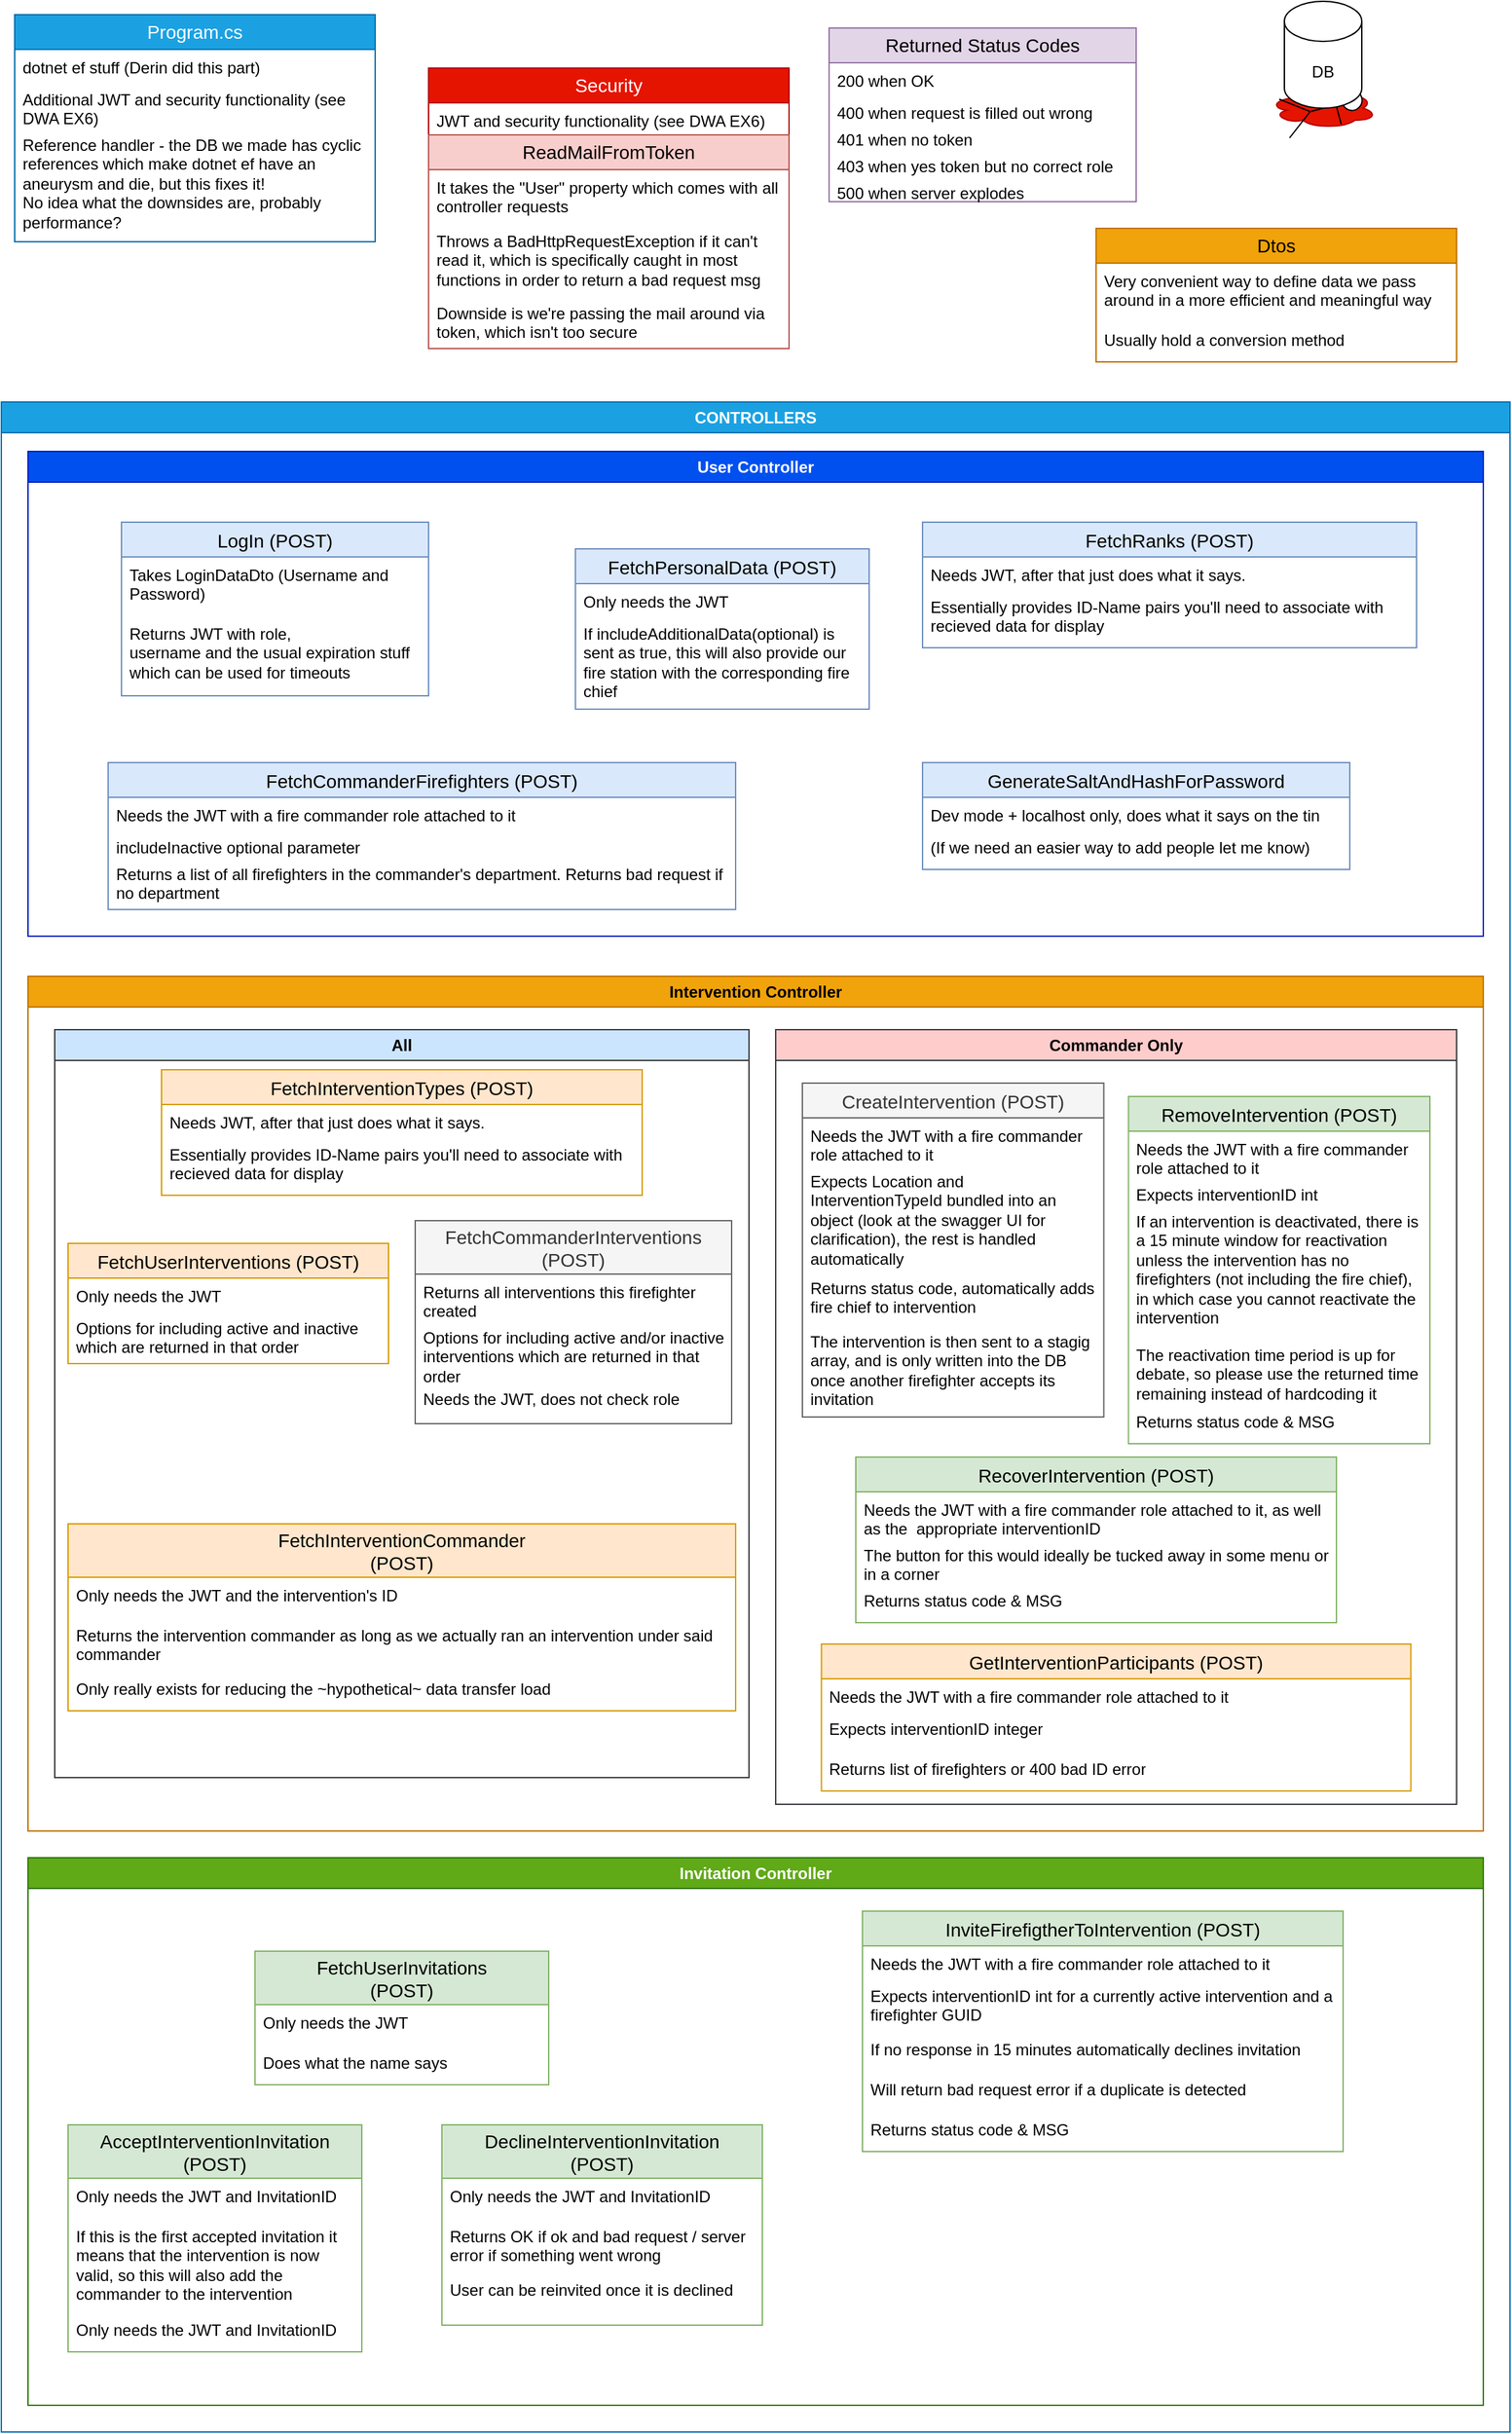 <mxfile version="20.8.16" type="device"><diagram name="Page-1" id="-M5JCUoV6t4QpaWMbMyS"><mxGraphModel dx="1418" dy="828" grid="1" gridSize="10" guides="1" tooltips="1" connect="1" arrows="1" fold="1" page="1" pageScale="1" pageWidth="1169" pageHeight="827" math="0" shadow="0"><root><mxCell id="0"/><mxCell id="1" parent="0"/><mxCell id="ZA_Wk4F1g_JO69uGTBbo-46" value="" style="ellipse;shape=cloud;whiteSpace=wrap;html=1;fillColor=#e51400;fontColor=#ffffff;strokeColor=#B20000;" parent="1" vertex="1"><mxGeometry x="970" y="85" width="80" height="30" as="geometry"/></mxCell><mxCell id="ZA_Wk4F1g_JO69uGTBbo-14" value="" style="shape=umlActor;verticalLabelPosition=bottom;verticalAlign=top;html=1;outlineConnect=0;rotation=75;" parent="1" vertex="1"><mxGeometry x="995" y="70" width="30" height="60" as="geometry"/></mxCell><mxCell id="ZA_Wk4F1g_JO69uGTBbo-1" value="DB" style="shape=cylinder3;whiteSpace=wrap;html=1;boundedLbl=1;backgroundOutline=1;size=15;" parent="1" vertex="1"><mxGeometry x="981" y="20" width="58" height="80" as="geometry"/></mxCell><mxCell id="ZA_Wk4F1g_JO69uGTBbo-15" value="Program.cs" style="swimlane;fontStyle=0;childLayout=stackLayout;horizontal=1;startSize=26;horizontalStack=0;resizeParent=1;resizeParentMax=0;resizeLast=0;collapsible=1;marginBottom=0;align=center;fontSize=14;whiteSpace=wrap;fillColor=#1ba1e2;strokeColor=#006EAF;fontColor=#ffffff;" parent="1" vertex="1"><mxGeometry x="30" y="30" width="270" height="170" as="geometry"/></mxCell><mxCell id="ZA_Wk4F1g_JO69uGTBbo-16" value="dotnet ef stuff (Derin did this part)" style="text;strokeColor=none;fillColor=none;spacingLeft=4;spacingRight=4;overflow=hidden;rotatable=0;points=[[0,0.5],[1,0.5]];portConstraint=eastwest;fontSize=12;" parent="ZA_Wk4F1g_JO69uGTBbo-15" vertex="1"><mxGeometry y="26" width="270" height="24" as="geometry"/></mxCell><mxCell id="ZA_Wk4F1g_JO69uGTBbo-17" value="Additional JWT and security functionality (see DWA EX6)" style="text;strokeColor=none;fillColor=none;spacingLeft=4;spacingRight=4;overflow=hidden;rotatable=0;points=[[0,0.5],[1,0.5]];portConstraint=eastwest;fontSize=12;whiteSpace=wrap;" parent="ZA_Wk4F1g_JO69uGTBbo-15" vertex="1"><mxGeometry y="50" width="270" height="34" as="geometry"/></mxCell><mxCell id="ZA_Wk4F1g_JO69uGTBbo-18" value="Reference handler - the DB we made has cyclic references which make dotnet ef have an aneurysm and die, but this fixes it!&#10;No idea what the downsides are, probably performance?" style="text;strokeColor=none;fillColor=none;spacingLeft=4;spacingRight=4;overflow=hidden;rotatable=0;points=[[0,0.5],[1,0.5]];portConstraint=eastwest;fontSize=12;whiteSpace=wrap;" parent="ZA_Wk4F1g_JO69uGTBbo-15" vertex="1"><mxGeometry y="84" width="270" height="86" as="geometry"/></mxCell><mxCell id="ZA_Wk4F1g_JO69uGTBbo-34" value="Security" style="swimlane;fontStyle=0;childLayout=stackLayout;horizontal=1;startSize=26;horizontalStack=0;resizeParent=1;resizeParentMax=0;resizeLast=0;collapsible=1;marginBottom=0;align=center;fontSize=14;whiteSpace=wrap;fillColor=#e51400;fontColor=#ffffff;strokeColor=#B20000;" parent="1" vertex="1"><mxGeometry x="340" y="70" width="270" height="210" as="geometry"/></mxCell><mxCell id="ZA_Wk4F1g_JO69uGTBbo-36" value="JWT and security functionality (see DWA EX6)" style="text;strokeColor=none;fillColor=none;spacingLeft=4;spacingRight=4;overflow=hidden;rotatable=0;points=[[0,0.5],[1,0.5]];portConstraint=eastwest;fontSize=12;whiteSpace=wrap;" parent="ZA_Wk4F1g_JO69uGTBbo-34" vertex="1"><mxGeometry y="26" width="270" height="24" as="geometry"/></mxCell><mxCell id="9k-eRBXJ3-iOaLLvR6IK-3" value="ReadMailFromToken" style="swimlane;fontStyle=0;childLayout=stackLayout;horizontal=1;startSize=26;horizontalStack=0;resizeParent=1;resizeParentMax=0;resizeLast=0;collapsible=1;marginBottom=0;align=center;fontSize=14;whiteSpace=wrap;fillColor=#f8cecc;strokeColor=#b85450;" parent="ZA_Wk4F1g_JO69uGTBbo-34" vertex="1"><mxGeometry y="50" width="270" height="160" as="geometry"><mxRectangle y="50" width="270" height="30" as="alternateBounds"/></mxGeometry></mxCell><mxCell id="ZA_Wk4F1g_JO69uGTBbo-39" value="It takes the &quot;User&quot; property which comes with all controller requests" style="text;strokeColor=none;fillColor=none;spacingLeft=4;spacingRight=4;overflow=hidden;rotatable=0;points=[[0,0.5],[1,0.5]];portConstraint=eastwest;fontSize=12;whiteSpace=wrap;" parent="9k-eRBXJ3-iOaLLvR6IK-3" vertex="1"><mxGeometry y="26" width="270" height="40" as="geometry"/></mxCell><mxCell id="ZA_Wk4F1g_JO69uGTBbo-38" value="Throws a BadHttpRequestException if it can't read it, which is specifically caught in most functions in order to return a bad request msg" style="text;strokeColor=none;fillColor=none;spacingLeft=4;spacingRight=4;overflow=hidden;rotatable=0;points=[[0,0.5],[1,0.5]];portConstraint=eastwest;fontSize=12;whiteSpace=wrap;" parent="9k-eRBXJ3-iOaLLvR6IK-3" vertex="1"><mxGeometry y="66" width="270" height="54" as="geometry"/></mxCell><mxCell id="9k-eRBXJ3-iOaLLvR6IK-20" value="Downside is we're passing the mail around via token, which isn't too secure" style="text;strokeColor=none;fillColor=none;spacingLeft=4;spacingRight=4;overflow=hidden;rotatable=0;points=[[0,0.5],[1,0.5]];portConstraint=eastwest;fontSize=12;whiteSpace=wrap;" parent="9k-eRBXJ3-iOaLLvR6IK-3" vertex="1"><mxGeometry y="120" width="270" height="40" as="geometry"/></mxCell><mxCell id="ZA_Wk4F1g_JO69uGTBbo-40" value="Dtos" style="swimlane;fontStyle=0;childLayout=stackLayout;horizontal=1;startSize=26;horizontalStack=0;resizeParent=1;resizeParentMax=0;resizeLast=0;collapsible=1;marginBottom=0;align=center;fontSize=14;whiteSpace=wrap;fillColor=#f0a30a;fontColor=#000000;strokeColor=#BD7000;" parent="1" vertex="1"><mxGeometry x="840" y="190" width="270" height="100" as="geometry"/></mxCell><mxCell id="ZA_Wk4F1g_JO69uGTBbo-41" value="Very convenient way to define data we pass around in a more efficient and meaningful way" style="text;strokeColor=none;fillColor=none;spacingLeft=4;spacingRight=4;overflow=hidden;rotatable=0;points=[[0,0.5],[1,0.5]];portConstraint=eastwest;fontSize=12;whiteSpace=wrap;" parent="ZA_Wk4F1g_JO69uGTBbo-40" vertex="1"><mxGeometry y="26" width="270" height="44" as="geometry"/></mxCell><mxCell id="ZA_Wk4F1g_JO69uGTBbo-45" value="Usually hold a conversion method" style="text;strokeColor=none;fillColor=none;spacingLeft=4;spacingRight=4;overflow=hidden;rotatable=0;points=[[0,0.5],[1,0.5]];portConstraint=eastwest;fontSize=12;whiteSpace=wrap;" parent="ZA_Wk4F1g_JO69uGTBbo-40" vertex="1"><mxGeometry y="70" width="270" height="30" as="geometry"/></mxCell><mxCell id="ZA_Wk4F1g_JO69uGTBbo-47" value="CONTROLLERS" style="swimlane;whiteSpace=wrap;html=1;fillColor=#1ba1e2;strokeColor=#006EAF;fontColor=#ffffff;" parent="1" vertex="1"><mxGeometry x="20" y="320" width="1130" height="1520" as="geometry"><mxRectangle x="20" y="280" width="130" height="30" as="alternateBounds"/></mxGeometry></mxCell><mxCell id="ZA_Wk4F1g_JO69uGTBbo-2" value="Intervention Controller" style="swimlane;whiteSpace=wrap;html=1;fillColor=#f0a30a;strokeColor=#BD7000;fontColor=#000000;" parent="ZA_Wk4F1g_JO69uGTBbo-47" vertex="1"><mxGeometry x="20" y="430" width="1090" height="640" as="geometry"/></mxCell><mxCell id="JrafcTy_BnnWQILE3Dvr-7" value="All" style="swimlane;whiteSpace=wrap;html=1;fillColor=#cce5ff;strokeColor=#36393d;" parent="ZA_Wk4F1g_JO69uGTBbo-2" vertex="1"><mxGeometry x="20" y="40" width="520" height="560" as="geometry"/></mxCell><mxCell id="9k-eRBXJ3-iOaLLvR6IK-11" value="FetchInterventionTypes (POST)" style="swimlane;fontStyle=0;childLayout=stackLayout;horizontal=1;startSize=26;horizontalStack=0;resizeParent=1;resizeParentMax=0;resizeLast=0;collapsible=1;marginBottom=0;align=center;fontSize=14;fillColor=#ffe6cc;strokeColor=#d79b00;" parent="JrafcTy_BnnWQILE3Dvr-7" vertex="1"><mxGeometry x="80" y="30" width="360" height="94" as="geometry"><mxRectangle x="270" y="213" width="240" height="30" as="alternateBounds"/></mxGeometry></mxCell><mxCell id="9k-eRBXJ3-iOaLLvR6IK-19" value="Needs JWT, after that just does what it says." style="text;strokeColor=none;fillColor=none;spacingLeft=4;spacingRight=4;overflow=hidden;rotatable=0;points=[[0,0.5],[1,0.5]];portConstraint=eastwest;fontSize=12;whiteSpace=wrap;" parent="9k-eRBXJ3-iOaLLvR6IK-11" vertex="1"><mxGeometry y="26" width="360" height="24" as="geometry"/></mxCell><mxCell id="9k-eRBXJ3-iOaLLvR6IK-39" value="Essentially provides ID-Name pairs you'll need to associate with recieved data for display" style="text;strokeColor=none;fillColor=none;spacingLeft=4;spacingRight=4;overflow=hidden;rotatable=0;points=[[0,0.5],[1,0.5]];portConstraint=eastwest;fontSize=12;whiteSpace=wrap;" parent="9k-eRBXJ3-iOaLLvR6IK-11" vertex="1"><mxGeometry y="50" width="360" height="44" as="geometry"/></mxCell><mxCell id="ZA_Wk4F1g_JO69uGTBbo-24" value="FetchUserInterventions (POST)" style="swimlane;fontStyle=0;childLayout=stackLayout;horizontal=1;startSize=26;horizontalStack=0;resizeParent=1;resizeParentMax=0;resizeLast=0;collapsible=1;marginBottom=0;align=center;fontSize=14;fillColor=#ffe6cc;strokeColor=#d79b00;" parent="JrafcTy_BnnWQILE3Dvr-7" vertex="1"><mxGeometry x="10" y="160" width="240" height="90" as="geometry"><mxRectangle x="10" y="46" width="240" height="30" as="alternateBounds"/></mxGeometry></mxCell><mxCell id="ZA_Wk4F1g_JO69uGTBbo-25" value="Only needs the JWT" style="text;strokeColor=none;fillColor=none;spacingLeft=4;spacingRight=4;overflow=hidden;rotatable=0;points=[[0,0.5],[1,0.5]];portConstraint=eastwest;fontSize=12;whiteSpace=wrap;" parent="ZA_Wk4F1g_JO69uGTBbo-24" vertex="1"><mxGeometry y="26" width="240" height="24" as="geometry"/></mxCell><mxCell id="ZA_Wk4F1g_JO69uGTBbo-26" value="Options for including active and inactive which are returned in that order" style="text;strokeColor=none;fillColor=none;spacingLeft=4;spacingRight=4;overflow=hidden;rotatable=0;points=[[0,0.5],[1,0.5]];portConstraint=eastwest;fontSize=12;whiteSpace=wrap;" parent="ZA_Wk4F1g_JO69uGTBbo-24" vertex="1"><mxGeometry y="50" width="240" height="40" as="geometry"/></mxCell><mxCell id="9k-eRBXJ3-iOaLLvR6IK-22" value="FetchCommanderInterventions&#10;(POST)" style="swimlane;fontStyle=0;childLayout=stackLayout;horizontal=1;startSize=40;horizontalStack=0;resizeParent=1;resizeParentMax=0;resizeLast=0;collapsible=1;marginBottom=0;align=center;fontSize=14;fillColor=#f5f5f5;strokeColor=#666666;fontColor=#333333;" parent="JrafcTy_BnnWQILE3Dvr-7" vertex="1"><mxGeometry x="270" y="143" width="237" height="152" as="geometry"><mxRectangle x="10" y="46" width="240" height="30" as="alternateBounds"/></mxGeometry></mxCell><mxCell id="9k-eRBXJ3-iOaLLvR6IK-24" value="Returns all interventions this firefighter created" style="text;strokeColor=none;fillColor=none;spacingLeft=4;spacingRight=4;overflow=hidden;rotatable=0;points=[[0,0.5],[1,0.5]];portConstraint=eastwest;fontSize=12;whiteSpace=wrap;" parent="9k-eRBXJ3-iOaLLvR6IK-22" vertex="1"><mxGeometry y="40" width="237" height="34" as="geometry"/></mxCell><mxCell id="JrafcTy_BnnWQILE3Dvr-15" value="Options for including active and/or inactive interventions which are returned in that order" style="text;strokeColor=none;fillColor=none;spacingLeft=4;spacingRight=4;overflow=hidden;rotatable=0;points=[[0,0.5],[1,0.5]];portConstraint=eastwest;fontSize=12;whiteSpace=wrap;" parent="9k-eRBXJ3-iOaLLvR6IK-22" vertex="1"><mxGeometry y="74" width="237" height="46" as="geometry"/></mxCell><mxCell id="9k-eRBXJ3-iOaLLvR6IK-23" value="Needs the JWT, does not check role" style="text;strokeColor=none;fillColor=none;spacingLeft=4;spacingRight=4;overflow=hidden;rotatable=0;points=[[0,0.5],[1,0.5]];portConstraint=eastwest;fontSize=12;whiteSpace=wrap;" parent="9k-eRBXJ3-iOaLLvR6IK-22" vertex="1"><mxGeometry y="120" width="237" height="32" as="geometry"/></mxCell><mxCell id="ZA_Wk4F1g_JO69uGTBbo-29" value="FetchInterventionCommander&#10;(POST)" style="swimlane;fontStyle=0;childLayout=stackLayout;horizontal=1;startSize=40;horizontalStack=0;resizeParent=1;resizeParentMax=0;resizeLast=0;collapsible=1;marginBottom=0;align=center;fontSize=14;fillColor=#ffe6cc;strokeColor=#d79b00;" parent="JrafcTy_BnnWQILE3Dvr-7" vertex="1"><mxGeometry x="10" y="370" width="500" height="140" as="geometry"><mxRectangle x="260" y="36" width="260" height="50" as="alternateBounds"/></mxGeometry></mxCell><mxCell id="ZA_Wk4F1g_JO69uGTBbo-30" value="Only needs the JWT and the intervention's ID" style="text;strokeColor=none;fillColor=none;spacingLeft=4;spacingRight=4;overflow=hidden;rotatable=0;points=[[0,0.5],[1,0.5]];portConstraint=eastwest;fontSize=12;whiteSpace=wrap;" parent="ZA_Wk4F1g_JO69uGTBbo-29" vertex="1"><mxGeometry y="40" width="500" height="30" as="geometry"/></mxCell><mxCell id="ZA_Wk4F1g_JO69uGTBbo-32" value="Returns the intervention commander as long as we actually ran an intervention under said commander" style="text;strokeColor=none;fillColor=none;spacingLeft=4;spacingRight=4;overflow=hidden;rotatable=0;points=[[0,0.5],[1,0.5]];portConstraint=eastwest;fontSize=12;whiteSpace=wrap;" parent="ZA_Wk4F1g_JO69uGTBbo-29" vertex="1"><mxGeometry y="70" width="500" height="40" as="geometry"/></mxCell><mxCell id="ZA_Wk4F1g_JO69uGTBbo-33" value="Only really exists for reducing the ~hypothetical~ data transfer load" style="text;strokeColor=none;fillColor=none;spacingLeft=4;spacingRight=4;overflow=hidden;rotatable=0;points=[[0,0.5],[1,0.5]];portConstraint=eastwest;fontSize=12;whiteSpace=wrap;" parent="ZA_Wk4F1g_JO69uGTBbo-29" vertex="1"><mxGeometry y="110" width="500" height="30" as="geometry"/></mxCell><mxCell id="JrafcTy_BnnWQILE3Dvr-8" value="Commander Only" style="swimlane;whiteSpace=wrap;html=1;fillColor=#ffcccc;strokeColor=#36393d;" parent="ZA_Wk4F1g_JO69uGTBbo-2" vertex="1"><mxGeometry x="560" y="40" width="510" height="580" as="geometry"/></mxCell><mxCell id="9k-eRBXJ3-iOaLLvR6IK-46" value="RemoveIntervention (POST)" style="swimlane;fontStyle=0;childLayout=stackLayout;horizontal=1;startSize=26;horizontalStack=0;resizeParent=1;resizeParentMax=0;resizeLast=0;collapsible=1;marginBottom=0;align=center;fontSize=14;fillColor=#d5e8d4;strokeColor=#82b366;" parent="JrafcTy_BnnWQILE3Dvr-8" vertex="1"><mxGeometry x="264.25" y="50" width="225.75" height="260" as="geometry"/></mxCell><mxCell id="9k-eRBXJ3-iOaLLvR6IK-47" value="Needs the JWT with a fire commander role attached to it" style="text;strokeColor=none;fillColor=none;spacingLeft=4;spacingRight=4;overflow=hidden;rotatable=0;points=[[0,0.5],[1,0.5]];portConstraint=eastwest;fontSize=12;whiteSpace=wrap;" parent="9k-eRBXJ3-iOaLLvR6IK-46" vertex="1"><mxGeometry y="26" width="225.75" height="34" as="geometry"/></mxCell><mxCell id="9k-eRBXJ3-iOaLLvR6IK-48" value="Expects interventionID int" style="text;strokeColor=none;fillColor=none;spacingLeft=4;spacingRight=4;overflow=hidden;rotatable=0;points=[[0,0.5],[1,0.5]];portConstraint=eastwest;fontSize=12;whiteSpace=wrap;" parent="9k-eRBXJ3-iOaLLvR6IK-46" vertex="1"><mxGeometry y="60" width="225.75" height="20" as="geometry"/></mxCell><mxCell id="c9Pe3JNuc1rxIcQ_pIss-8" value="If an intervention is deactivated, there is a 15 minute window for reactivation unless the intervention has no firefighters (not including the fire chief), in which case you cannot reactivate the intervention" style="text;strokeColor=none;fillColor=none;spacingLeft=4;spacingRight=4;overflow=hidden;rotatable=0;points=[[0,0.5],[1,0.5]];portConstraint=eastwest;fontSize=12;whiteSpace=wrap;" parent="9k-eRBXJ3-iOaLLvR6IK-46" vertex="1"><mxGeometry y="80" width="225.75" height="100" as="geometry"/></mxCell><mxCell id="JrafcTy_BnnWQILE3Dvr-16" value="The reactivation time period is up for debate, so please use the returned time remaining instead of hardcoding it" style="text;strokeColor=none;fillColor=none;spacingLeft=4;spacingRight=4;overflow=hidden;rotatable=0;points=[[0,0.5],[1,0.5]];portConstraint=eastwest;fontSize=12;whiteSpace=wrap;" parent="9k-eRBXJ3-iOaLLvR6IK-46" vertex="1"><mxGeometry y="180" width="225.75" height="50" as="geometry"/></mxCell><mxCell id="9k-eRBXJ3-iOaLLvR6IK-49" value="Returns status code &amp; MSG" style="text;strokeColor=none;fillColor=none;spacingLeft=4;spacingRight=4;overflow=hidden;rotatable=0;points=[[0,0.5],[1,0.5]];portConstraint=eastwest;fontSize=12;whiteSpace=wrap;" parent="9k-eRBXJ3-iOaLLvR6IK-46" vertex="1"><mxGeometry y="230" width="225.75" height="30" as="geometry"/></mxCell><mxCell id="9k-eRBXJ3-iOaLLvR6IK-7" value="CreateIntervention (POST)" style="swimlane;fontStyle=0;childLayout=stackLayout;horizontal=1;startSize=26;horizontalStack=0;resizeParent=1;resizeParentMax=0;resizeLast=0;collapsible=1;marginBottom=0;align=center;fontSize=14;fillColor=#f5f5f5;strokeColor=#666666;fontColor=#333333;" parent="JrafcTy_BnnWQILE3Dvr-8" vertex="1"><mxGeometry x="20" y="40" width="225.75" height="250" as="geometry"/></mxCell><mxCell id="9k-eRBXJ3-iOaLLvR6IK-8" value="Needs the JWT with a fire commander role attached to it" style="text;strokeColor=none;fillColor=none;spacingLeft=4;spacingRight=4;overflow=hidden;rotatable=0;points=[[0,0.5],[1,0.5]];portConstraint=eastwest;fontSize=12;whiteSpace=wrap;" parent="9k-eRBXJ3-iOaLLvR6IK-7" vertex="1"><mxGeometry y="26" width="225.75" height="34" as="geometry"/></mxCell><mxCell id="9k-eRBXJ3-iOaLLvR6IK-9" value="Expects Location and InterventionTypeId bundled into an object (look at the swagger UI for clarification), the rest is handled automatically" style="text;strokeColor=none;fillColor=none;spacingLeft=4;spacingRight=4;overflow=hidden;rotatable=0;points=[[0,0.5],[1,0.5]];portConstraint=eastwest;fontSize=12;whiteSpace=wrap;" parent="9k-eRBXJ3-iOaLLvR6IK-7" vertex="1"><mxGeometry y="60" width="225.75" height="80" as="geometry"/></mxCell><mxCell id="9k-eRBXJ3-iOaLLvR6IK-26" value="Returns status code, automatically adds fire chief to intervention" style="text;strokeColor=none;fillColor=none;spacingLeft=4;spacingRight=4;overflow=hidden;rotatable=0;points=[[0,0.5],[1,0.5]];portConstraint=eastwest;fontSize=12;whiteSpace=wrap;" parent="9k-eRBXJ3-iOaLLvR6IK-7" vertex="1"><mxGeometry y="140" width="225.75" height="40" as="geometry"/></mxCell><mxCell id="JrafcTy_BnnWQILE3Dvr-14" value="The intervention is then sent to a stagig array, and is only written into the DB once another firefighter accepts its invitation" style="text;strokeColor=none;fillColor=none;spacingLeft=4;spacingRight=4;overflow=hidden;rotatable=0;points=[[0,0.5],[1,0.5]];portConstraint=eastwest;fontSize=12;whiteSpace=wrap;" parent="9k-eRBXJ3-iOaLLvR6IK-7" vertex="1"><mxGeometry y="180" width="225.75" height="70" as="geometry"/></mxCell><mxCell id="VpXU_jCPeeglO9P4RSFn-1" value="GetInterventionParticipants (POST)" style="swimlane;fontStyle=0;childLayout=stackLayout;horizontal=1;startSize=26;horizontalStack=0;resizeParent=1;resizeParentMax=0;resizeLast=0;collapsible=1;marginBottom=0;align=center;fontSize=14;fillColor=#ffe6cc;strokeColor=#d79b00;" parent="JrafcTy_BnnWQILE3Dvr-8" vertex="1"><mxGeometry x="34.25" y="460" width="441.5" height="110" as="geometry"/></mxCell><mxCell id="VpXU_jCPeeglO9P4RSFn-2" value="Needs the JWT with a fire commander role attached to it" style="text;strokeColor=none;fillColor=none;spacingLeft=4;spacingRight=4;overflow=hidden;rotatable=0;points=[[0,0.5],[1,0.5]];portConstraint=eastwest;fontSize=12;whiteSpace=wrap;" parent="VpXU_jCPeeglO9P4RSFn-1" vertex="1"><mxGeometry y="26" width="441.5" height="24" as="geometry"/></mxCell><mxCell id="VpXU_jCPeeglO9P4RSFn-3" value="Expects interventionID integer" style="text;strokeColor=none;fillColor=none;spacingLeft=4;spacingRight=4;overflow=hidden;rotatable=0;points=[[0,0.5],[1,0.5]];portConstraint=eastwest;fontSize=12;whiteSpace=wrap;" parent="VpXU_jCPeeglO9P4RSFn-1" vertex="1"><mxGeometry y="50" width="441.5" height="30" as="geometry"/></mxCell><mxCell id="VpXU_jCPeeglO9P4RSFn-4" value="Returns list of firefighters or 400 bad ID error" style="text;strokeColor=none;fillColor=none;spacingLeft=4;spacingRight=4;overflow=hidden;rotatable=0;points=[[0,0.5],[1,0.5]];portConstraint=eastwest;fontSize=12;whiteSpace=wrap;" parent="VpXU_jCPeeglO9P4RSFn-1" vertex="1"><mxGeometry y="80" width="441.5" height="30" as="geometry"/></mxCell><mxCell id="57EXm1KyYKY2CuPnzqrw-1" value="RecoverIntervention (POST)" style="swimlane;fontStyle=0;childLayout=stackLayout;horizontal=1;startSize=26;horizontalStack=0;resizeParent=1;resizeParentMax=0;resizeLast=0;collapsible=1;marginBottom=0;align=center;fontSize=14;fillColor=#d5e8d4;strokeColor=#82b366;" parent="JrafcTy_BnnWQILE3Dvr-8" vertex="1"><mxGeometry x="60" y="320" width="360" height="124" as="geometry"/></mxCell><mxCell id="57EXm1KyYKY2CuPnzqrw-2" value="Needs the JWT with a fire commander role attached to it, as well as the  appropriate interventionID" style="text;strokeColor=none;fillColor=none;spacingLeft=4;spacingRight=4;overflow=hidden;rotatable=0;points=[[0,0.5],[1,0.5]];portConstraint=eastwest;fontSize=12;whiteSpace=wrap;" parent="57EXm1KyYKY2CuPnzqrw-1" vertex="1"><mxGeometry y="26" width="360" height="34" as="geometry"/></mxCell><mxCell id="ym7WGi3YbwKUyxd90jPi-1" value="The button for this would ideally be tucked away in some menu or in a corner" style="text;strokeColor=none;fillColor=none;spacingLeft=4;spacingRight=4;overflow=hidden;rotatable=0;points=[[0,0.5],[1,0.5]];portConstraint=eastwest;fontSize=12;whiteSpace=wrap;" vertex="1" parent="57EXm1KyYKY2CuPnzqrw-1"><mxGeometry y="60" width="360" height="34" as="geometry"/></mxCell><mxCell id="57EXm1KyYKY2CuPnzqrw-6" value="Returns status code &amp; MSG" style="text;strokeColor=none;fillColor=none;spacingLeft=4;spacingRight=4;overflow=hidden;rotatable=0;points=[[0,0.5],[1,0.5]];portConstraint=eastwest;fontSize=12;whiteSpace=wrap;" parent="57EXm1KyYKY2CuPnzqrw-1" vertex="1"><mxGeometry y="94" width="360" height="30" as="geometry"/></mxCell><mxCell id="ZA_Wk4F1g_JO69uGTBbo-3" value="User Controller" style="swimlane;whiteSpace=wrap;html=1;fillColor=#0050ef;strokeColor=#001DBC;fontColor=#ffffff;" parent="ZA_Wk4F1g_JO69uGTBbo-47" vertex="1"><mxGeometry x="20" y="37" width="1090" height="363" as="geometry"/></mxCell><mxCell id="ZA_Wk4F1g_JO69uGTBbo-6" value="LogIn (POST)" style="swimlane;fontStyle=0;childLayout=stackLayout;horizontal=1;startSize=26;horizontalStack=0;resizeParent=1;resizeParentMax=0;resizeLast=0;collapsible=1;marginBottom=0;align=center;fontSize=14;fillColor=#dae8fc;strokeColor=#6c8ebf;" parent="ZA_Wk4F1g_JO69uGTBbo-3" vertex="1"><mxGeometry x="70" y="53" width="230" height="130" as="geometry"/></mxCell><mxCell id="ZA_Wk4F1g_JO69uGTBbo-7" value="Takes LoginDataDto (Username and Password)" style="text;strokeColor=none;fillColor=none;spacingLeft=4;spacingRight=4;overflow=hidden;rotatable=0;points=[[0,0.5],[1,0.5]];portConstraint=eastwest;fontSize=12;whiteSpace=wrap;" parent="ZA_Wk4F1g_JO69uGTBbo-6" vertex="1"><mxGeometry y="26" width="230" height="44" as="geometry"/></mxCell><mxCell id="ZA_Wk4F1g_JO69uGTBbo-10" value="Returns JWT with role,&#10;username and the usual expiration stuff which can be used for timeouts" style="text;strokeColor=none;fillColor=none;spacingLeft=4;spacingRight=4;overflow=hidden;rotatable=0;points=[[0,0.5],[1,0.5]];portConstraint=eastwest;fontSize=12;whiteSpace=wrap;" parent="ZA_Wk4F1g_JO69uGTBbo-6" vertex="1"><mxGeometry y="70" width="230" height="60" as="geometry"/></mxCell><mxCell id="ZA_Wk4F1g_JO69uGTBbo-11" value="FetchPersonalData (POST)" style="swimlane;fontStyle=0;childLayout=stackLayout;horizontal=1;startSize=26;horizontalStack=0;resizeParent=1;resizeParentMax=0;resizeLast=0;collapsible=1;marginBottom=0;align=center;fontSize=14;fillColor=#dae8fc;strokeColor=#6c8ebf;" parent="ZA_Wk4F1g_JO69uGTBbo-3" vertex="1"><mxGeometry x="410" y="73" width="220" height="120" as="geometry"/></mxCell><mxCell id="ZA_Wk4F1g_JO69uGTBbo-12" value="Only needs the JWT" style="text;strokeColor=none;fillColor=none;spacingLeft=4;spacingRight=4;overflow=hidden;rotatable=0;points=[[0,0.5],[1,0.5]];portConstraint=eastwest;fontSize=12;whiteSpace=wrap;" parent="ZA_Wk4F1g_JO69uGTBbo-11" vertex="1"><mxGeometry y="26" width="220" height="24" as="geometry"/></mxCell><mxCell id="ZA_Wk4F1g_JO69uGTBbo-22" value="If includeAdditionalData(optional) is sent as true, this will also provide our fire station with the corresponding fire chief" style="text;strokeColor=none;fillColor=none;spacingLeft=4;spacingRight=4;overflow=hidden;rotatable=0;points=[[0,0.5],[1,0.5]];portConstraint=eastwest;fontSize=12;whiteSpace=wrap;" parent="ZA_Wk4F1g_JO69uGTBbo-11" vertex="1"><mxGeometry y="50" width="220" height="70" as="geometry"/></mxCell><mxCell id="ZA_Wk4F1g_JO69uGTBbo-19" value="GenerateSaltAndHashForPassword" style="swimlane;fontStyle=0;childLayout=stackLayout;horizontal=1;startSize=26;horizontalStack=0;resizeParent=1;resizeParentMax=0;resizeLast=0;collapsible=1;marginBottom=0;align=center;fontSize=14;fillColor=#dae8fc;strokeColor=#6c8ebf;" parent="ZA_Wk4F1g_JO69uGTBbo-3" vertex="1"><mxGeometry x="670" y="233" width="320" height="80" as="geometry"/></mxCell><mxCell id="ZA_Wk4F1g_JO69uGTBbo-20" value="Dev mode + localhost only, does what it says on the tin" style="text;strokeColor=none;fillColor=none;spacingLeft=4;spacingRight=4;overflow=hidden;rotatable=0;points=[[0,0.5],[1,0.5]];portConstraint=eastwest;fontSize=12;whiteSpace=wrap;" parent="ZA_Wk4F1g_JO69uGTBbo-19" vertex="1"><mxGeometry y="26" width="320" height="24" as="geometry"/></mxCell><mxCell id="ZA_Wk4F1g_JO69uGTBbo-23" value="(If we need an easier way to add people let me know)" style="text;strokeColor=none;fillColor=none;spacingLeft=4;spacingRight=4;overflow=hidden;rotatable=0;points=[[0,0.5],[1,0.5]];portConstraint=eastwest;fontSize=12;whiteSpace=wrap;" parent="ZA_Wk4F1g_JO69uGTBbo-19" vertex="1"><mxGeometry y="50" width="320" height="30" as="geometry"/></mxCell><mxCell id="9k-eRBXJ3-iOaLLvR6IK-15" value="FetchRanks (POST)" style="swimlane;fontStyle=0;childLayout=stackLayout;horizontal=1;startSize=26;horizontalStack=0;resizeParent=1;resizeParentMax=0;resizeLast=0;collapsible=1;marginBottom=0;align=center;fontSize=14;fillColor=#dae8fc;strokeColor=#6c8ebf;" parent="ZA_Wk4F1g_JO69uGTBbo-3" vertex="1"><mxGeometry x="670" y="53" width="370" height="94" as="geometry"><mxRectangle x="350" y="236" width="170" height="30" as="alternateBounds"/></mxGeometry></mxCell><mxCell id="9k-eRBXJ3-iOaLLvR6IK-18" value="Needs JWT, after that just does what it says." style="text;strokeColor=none;fillColor=none;spacingLeft=4;spacingRight=4;overflow=hidden;rotatable=0;points=[[0,0.5],[1,0.5]];portConstraint=eastwest;fontSize=12;whiteSpace=wrap;" parent="9k-eRBXJ3-iOaLLvR6IK-15" vertex="1"><mxGeometry y="26" width="370" height="24" as="geometry"/></mxCell><mxCell id="9k-eRBXJ3-iOaLLvR6IK-40" value="Essentially provides ID-Name pairs you'll need to associate with recieved data for display" style="text;strokeColor=none;fillColor=none;spacingLeft=4;spacingRight=4;overflow=hidden;rotatable=0;points=[[0,0.5],[1,0.5]];portConstraint=eastwest;fontSize=12;whiteSpace=wrap;" parent="9k-eRBXJ3-iOaLLvR6IK-15" vertex="1"><mxGeometry y="50" width="370" height="44" as="geometry"/></mxCell><mxCell id="9k-eRBXJ3-iOaLLvR6IK-33" value="FetchCommanderFirefighters (POST)" style="swimlane;fontStyle=0;childLayout=stackLayout;horizontal=1;startSize=26;horizontalStack=0;resizeParent=1;resizeParentMax=0;resizeLast=0;collapsible=1;marginBottom=0;align=center;fontSize=14;fillColor=#dae8fc;strokeColor=#6c8ebf;" parent="ZA_Wk4F1g_JO69uGTBbo-3" vertex="1"><mxGeometry x="60" y="233" width="470" height="110" as="geometry"/></mxCell><mxCell id="9k-eRBXJ3-iOaLLvR6IK-34" value="Needs the JWT with a fire commander role attached to it" style="text;strokeColor=none;fillColor=none;spacingLeft=4;spacingRight=4;overflow=hidden;rotatable=0;points=[[0,0.5],[1,0.5]];portConstraint=eastwest;fontSize=12;whiteSpace=wrap;" parent="9k-eRBXJ3-iOaLLvR6IK-33" vertex="1"><mxGeometry y="26" width="470" height="24" as="geometry"/></mxCell><mxCell id="9k-eRBXJ3-iOaLLvR6IK-38" value="includeInactive optional parameter" style="text;strokeColor=none;fillColor=none;spacingLeft=4;spacingRight=4;overflow=hidden;rotatable=0;points=[[0,0.5],[1,0.5]];portConstraint=eastwest;fontSize=12;whiteSpace=wrap;" parent="9k-eRBXJ3-iOaLLvR6IK-33" vertex="1"><mxGeometry y="50" width="470" height="20" as="geometry"/></mxCell><mxCell id="9k-eRBXJ3-iOaLLvR6IK-37" value="Returns a list of all firefighters in the commander's department. Returns bad request if no department " style="text;strokeColor=none;fillColor=none;spacingLeft=4;spacingRight=4;overflow=hidden;rotatable=0;points=[[0,0.5],[1,0.5]];portConstraint=eastwest;fontSize=12;whiteSpace=wrap;" parent="9k-eRBXJ3-iOaLLvR6IK-33" vertex="1"><mxGeometry y="70" width="470" height="40" as="geometry"/></mxCell><mxCell id="WlSjz55uQlmIagT3Ye4h-1" value="Invitation Controller" style="swimlane;whiteSpace=wrap;html=1;fillColor=#60a917;fontColor=#ffffff;strokeColor=#2D7600;" parent="ZA_Wk4F1g_JO69uGTBbo-47" vertex="1"><mxGeometry x="20" y="1090" width="1090" height="410" as="geometry"/></mxCell><mxCell id="c9Pe3JNuc1rxIcQ_pIss-1" value="FetchUserInvitations&#10;(POST)" style="swimlane;fontStyle=0;childLayout=stackLayout;horizontal=1;startSize=40;horizontalStack=0;resizeParent=1;resizeParentMax=0;resizeLast=0;collapsible=1;marginBottom=0;align=center;fontSize=14;fillColor=#d5e8d4;strokeColor=#82b366;" parent="WlSjz55uQlmIagT3Ye4h-1" vertex="1"><mxGeometry x="170" y="70" width="220" height="100" as="geometry"><mxRectangle x="260" y="36" width="260" height="50" as="alternateBounds"/></mxGeometry></mxCell><mxCell id="c9Pe3JNuc1rxIcQ_pIss-2" value="Only needs the JWT" style="text;strokeColor=none;fillColor=none;spacingLeft=4;spacingRight=4;overflow=hidden;rotatable=0;points=[[0,0.5],[1,0.5]];portConstraint=eastwest;fontSize=12;whiteSpace=wrap;" parent="c9Pe3JNuc1rxIcQ_pIss-1" vertex="1"><mxGeometry y="40" width="220" height="30" as="geometry"/></mxCell><mxCell id="c9Pe3JNuc1rxIcQ_pIss-7" value="Does what the name says" style="text;strokeColor=none;fillColor=none;spacingLeft=4;spacingRight=4;overflow=hidden;rotatable=0;points=[[0,0.5],[1,0.5]];portConstraint=eastwest;fontSize=12;whiteSpace=wrap;" parent="c9Pe3JNuc1rxIcQ_pIss-1" vertex="1"><mxGeometry y="70" width="220" height="30" as="geometry"/></mxCell><mxCell id="JrafcTy_BnnWQILE3Dvr-9" value="DeclineInterventionInvitation&#10;(POST)" style="swimlane;fontStyle=0;childLayout=stackLayout;horizontal=1;startSize=40;horizontalStack=0;resizeParent=1;resizeParentMax=0;resizeLast=0;collapsible=1;marginBottom=0;align=center;fontSize=14;fillColor=#d5e8d4;strokeColor=#82b366;" parent="WlSjz55uQlmIagT3Ye4h-1" vertex="1"><mxGeometry x="310" y="200" width="240" height="150" as="geometry"><mxRectangle x="260" y="36" width="260" height="50" as="alternateBounds"/></mxGeometry></mxCell><mxCell id="JrafcTy_BnnWQILE3Dvr-10" value="Only needs the JWT and InvitationID" style="text;strokeColor=none;fillColor=none;spacingLeft=4;spacingRight=4;overflow=hidden;rotatable=0;points=[[0,0.5],[1,0.5]];portConstraint=eastwest;fontSize=12;whiteSpace=wrap;" parent="JrafcTy_BnnWQILE3Dvr-9" vertex="1"><mxGeometry y="40" width="240" height="30" as="geometry"/></mxCell><mxCell id="JrafcTy_BnnWQILE3Dvr-11" value="Returns OK if ok and bad request / server error if something went wrong" style="text;strokeColor=none;fillColor=none;spacingLeft=4;spacingRight=4;overflow=hidden;rotatable=0;points=[[0,0.5],[1,0.5]];portConstraint=eastwest;fontSize=12;whiteSpace=wrap;" parent="JrafcTy_BnnWQILE3Dvr-9" vertex="1"><mxGeometry y="70" width="240" height="40" as="geometry"/></mxCell><mxCell id="JrafcTy_BnnWQILE3Dvr-13" value="User can be reinvited once it is declined" style="text;strokeColor=none;fillColor=none;spacingLeft=4;spacingRight=4;overflow=hidden;rotatable=0;points=[[0,0.5],[1,0.5]];portConstraint=eastwest;fontSize=12;whiteSpace=wrap;" parent="JrafcTy_BnnWQILE3Dvr-9" vertex="1"><mxGeometry y="110" width="240" height="40" as="geometry"/></mxCell><mxCell id="c9Pe3JNuc1rxIcQ_pIss-16" value="AcceptInterventionInvitation&#10;(POST)" style="swimlane;fontStyle=0;childLayout=stackLayout;horizontal=1;startSize=40;horizontalStack=0;resizeParent=1;resizeParentMax=0;resizeLast=0;collapsible=1;marginBottom=0;align=center;fontSize=14;fillColor=#d5e8d4;strokeColor=#82b366;" parent="WlSjz55uQlmIagT3Ye4h-1" vertex="1"><mxGeometry x="30" y="200" width="220" height="170" as="geometry"><mxRectangle x="260" y="36" width="260" height="50" as="alternateBounds"/></mxGeometry></mxCell><mxCell id="c9Pe3JNuc1rxIcQ_pIss-17" value="Only needs the JWT and InvitationID" style="text;strokeColor=none;fillColor=none;spacingLeft=4;spacingRight=4;overflow=hidden;rotatable=0;points=[[0,0.5],[1,0.5]];portConstraint=eastwest;fontSize=12;whiteSpace=wrap;" parent="c9Pe3JNuc1rxIcQ_pIss-16" vertex="1"><mxGeometry y="40" width="220" height="30" as="geometry"/></mxCell><mxCell id="c9Pe3JNuc1rxIcQ_pIss-18" value="If this is the first accepted invitation it means that the intervention is now valid, so this will also add the commander to the intervention" style="text;strokeColor=none;fillColor=none;spacingLeft=4;spacingRight=4;overflow=hidden;rotatable=0;points=[[0,0.5],[1,0.5]];portConstraint=eastwest;fontSize=12;whiteSpace=wrap;" parent="c9Pe3JNuc1rxIcQ_pIss-16" vertex="1"><mxGeometry y="70" width="220" height="70" as="geometry"/></mxCell><mxCell id="iKKcjplxKpQX1ww9qm-A-1" value="Only needs the JWT and InvitationID" style="text;strokeColor=none;fillColor=none;spacingLeft=4;spacingRight=4;overflow=hidden;rotatable=0;points=[[0,0.5],[1,0.5]];portConstraint=eastwest;fontSize=12;whiteSpace=wrap;" parent="c9Pe3JNuc1rxIcQ_pIss-16" vertex="1"><mxGeometry y="140" width="220" height="30" as="geometry"/></mxCell><mxCell id="c9Pe3JNuc1rxIcQ_pIss-9" value="InviteFirefigtherToIntervention (POST)" style="swimlane;fontStyle=0;childLayout=stackLayout;horizontal=1;startSize=26;horizontalStack=0;resizeParent=1;resizeParentMax=0;resizeLast=0;collapsible=1;marginBottom=0;align=center;fontSize=14;fillColor=#d5e8d4;strokeColor=#82b366;" parent="WlSjz55uQlmIagT3Ye4h-1" vertex="1"><mxGeometry x="625" y="40" width="360" height="180" as="geometry"/></mxCell><mxCell id="c9Pe3JNuc1rxIcQ_pIss-10" value="Needs the JWT with a fire commander role attached to it" style="text;strokeColor=none;fillColor=none;spacingLeft=4;spacingRight=4;overflow=hidden;rotatable=0;points=[[0,0.5],[1,0.5]];portConstraint=eastwest;fontSize=12;whiteSpace=wrap;" parent="c9Pe3JNuc1rxIcQ_pIss-9" vertex="1"><mxGeometry y="26" width="360" height="24" as="geometry"/></mxCell><mxCell id="c9Pe3JNuc1rxIcQ_pIss-11" value="Expects interventionID int for a currently active intervention and a firefighter GUID" style="text;strokeColor=none;fillColor=none;spacingLeft=4;spacingRight=4;overflow=hidden;rotatable=0;points=[[0,0.5],[1,0.5]];portConstraint=eastwest;fontSize=12;whiteSpace=wrap;" parent="c9Pe3JNuc1rxIcQ_pIss-9" vertex="1"><mxGeometry y="50" width="360" height="40" as="geometry"/></mxCell><mxCell id="c9Pe3JNuc1rxIcQ_pIss-21" value="If no response in 15 minutes automatically declines invitation" style="text;strokeColor=none;fillColor=none;spacingLeft=4;spacingRight=4;overflow=hidden;rotatable=0;points=[[0,0.5],[1,0.5]];portConstraint=eastwest;fontSize=12;whiteSpace=wrap;" parent="c9Pe3JNuc1rxIcQ_pIss-9" vertex="1"><mxGeometry y="90" width="360" height="30" as="geometry"/></mxCell><mxCell id="c9Pe3JNuc1rxIcQ_pIss-12" value="Will return bad request error if a duplicate is detected" style="text;strokeColor=none;fillColor=none;spacingLeft=4;spacingRight=4;overflow=hidden;rotatable=0;points=[[0,0.5],[1,0.5]];portConstraint=eastwest;fontSize=12;whiteSpace=wrap;" parent="c9Pe3JNuc1rxIcQ_pIss-9" vertex="1"><mxGeometry y="120" width="360" height="30" as="geometry"/></mxCell><mxCell id="c9Pe3JNuc1rxIcQ_pIss-13" value="Returns status code &amp; MSG" style="text;strokeColor=none;fillColor=none;spacingLeft=4;spacingRight=4;overflow=hidden;rotatable=0;points=[[0,0.5],[1,0.5]];portConstraint=eastwest;fontSize=12;whiteSpace=wrap;" parent="c9Pe3JNuc1rxIcQ_pIss-9" vertex="1"><mxGeometry y="150" width="360" height="30" as="geometry"/></mxCell><mxCell id="9k-eRBXJ3-iOaLLvR6IK-27" value="Returned Status Codes" style="swimlane;fontStyle=0;childLayout=stackLayout;horizontal=1;startSize=26;horizontalStack=0;resizeParent=1;resizeParentMax=0;resizeLast=0;collapsible=1;marginBottom=0;align=center;fontSize=14;whiteSpace=wrap;fillColor=#e1d5e7;strokeColor=#9673a6;" parent="1" vertex="1"><mxGeometry x="640" y="40" width="230" height="130" as="geometry"/></mxCell><mxCell id="9k-eRBXJ3-iOaLLvR6IK-28" value="200 when OK" style="text;strokeColor=none;fillColor=none;spacingLeft=4;spacingRight=4;overflow=hidden;rotatable=0;points=[[0,0.5],[1,0.5]];portConstraint=eastwest;fontSize=12;whiteSpace=wrap;" parent="9k-eRBXJ3-iOaLLvR6IK-27" vertex="1"><mxGeometry y="26" width="230" height="24" as="geometry"/></mxCell><mxCell id="9k-eRBXJ3-iOaLLvR6IK-32" value="400 when request is filled out wrong" style="text;strokeColor=none;fillColor=none;spacingLeft=4;spacingRight=4;overflow=hidden;rotatable=0;points=[[0,0.5],[1,0.5]];portConstraint=eastwest;fontSize=12;whiteSpace=wrap;" parent="9k-eRBXJ3-iOaLLvR6IK-27" vertex="1"><mxGeometry y="50" width="230" height="20" as="geometry"/></mxCell><mxCell id="9k-eRBXJ3-iOaLLvR6IK-29" value="401 when no token" style="text;strokeColor=none;fillColor=none;spacingLeft=4;spacingRight=4;overflow=hidden;rotatable=0;points=[[0,0.5],[1,0.5]];portConstraint=eastwest;fontSize=12;whiteSpace=wrap;" parent="9k-eRBXJ3-iOaLLvR6IK-27" vertex="1"><mxGeometry y="70" width="230" height="20" as="geometry"/></mxCell><mxCell id="9k-eRBXJ3-iOaLLvR6IK-30" value="403 when yes token but no correct role" style="text;strokeColor=none;fillColor=none;spacingLeft=4;spacingRight=4;overflow=hidden;rotatable=0;points=[[0,0.5],[1,0.5]];portConstraint=eastwest;fontSize=12;whiteSpace=wrap;" parent="9k-eRBXJ3-iOaLLvR6IK-27" vertex="1"><mxGeometry y="90" width="230" height="20" as="geometry"/></mxCell><mxCell id="9k-eRBXJ3-iOaLLvR6IK-31" value="500 when server explodes" style="text;strokeColor=none;fillColor=none;spacingLeft=4;spacingRight=4;overflow=hidden;rotatable=0;points=[[0,0.5],[1,0.5]];portConstraint=eastwest;fontSize=12;whiteSpace=wrap;" parent="9k-eRBXJ3-iOaLLvR6IK-27" vertex="1"><mxGeometry y="110" width="230" height="20" as="geometry"/></mxCell></root></mxGraphModel></diagram></mxfile>